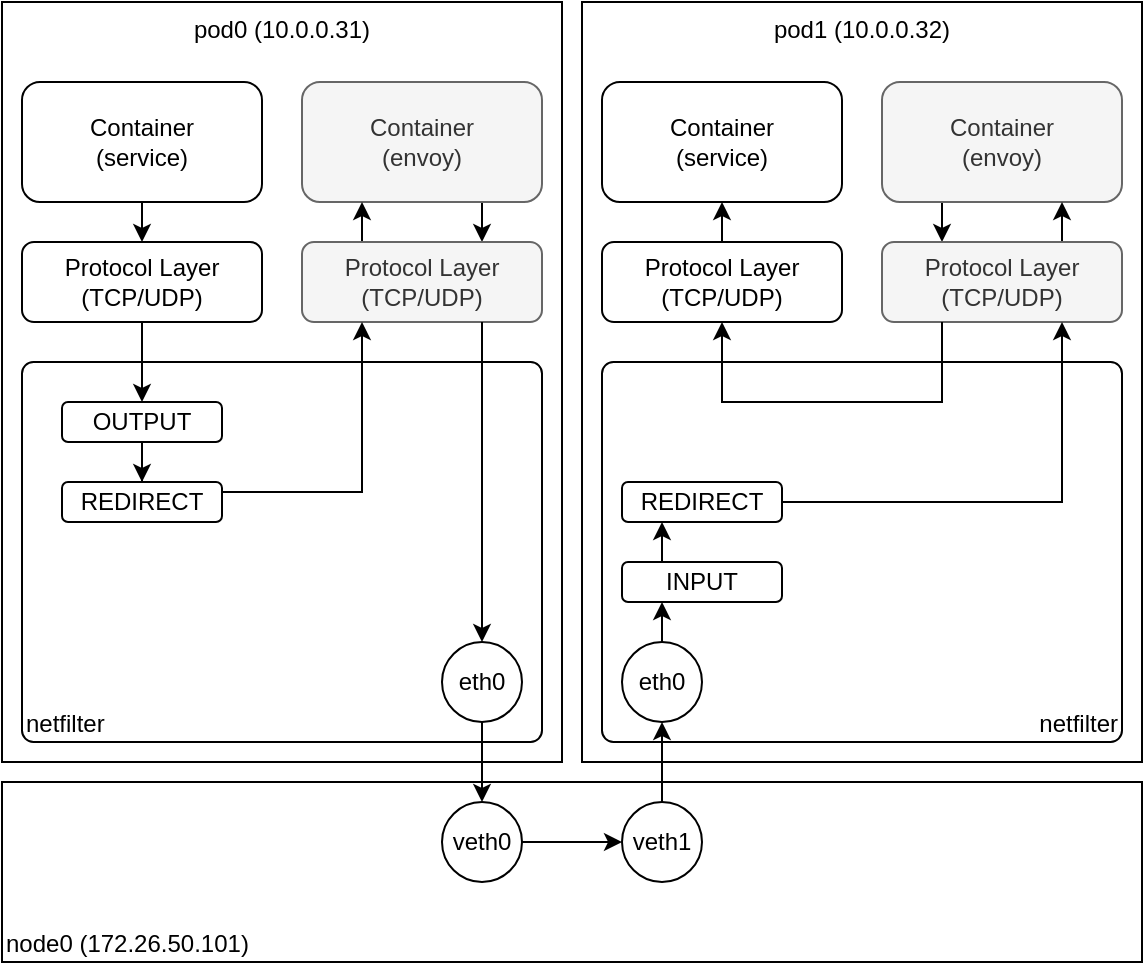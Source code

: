 <mxfile version="21.2.8" type="device" pages="2">
  <diagram id="pXHvtYav2Pysedo_RmuX" name="proxy">
    <mxGraphModel dx="1026" dy="743" grid="1" gridSize="10" guides="1" tooltips="1" connect="1" arrows="1" fold="1" page="1" pageScale="1" pageWidth="1169" pageHeight="827" math="0" shadow="0">
      <root>
        <mxCell id="aFk_JBvx_h8Nmqke8xjW-0" />
        <mxCell id="aFk_JBvx_h8Nmqke8xjW-1" parent="aFk_JBvx_h8Nmqke8xjW-0" />
        <mxCell id="aFk_JBvx_h8Nmqke8xjW-3" value="pod0 (10.0.0.31)" style="rounded=0;whiteSpace=wrap;html=1;verticalAlign=top;labelPosition=center;verticalLabelPosition=middle;align=center;" parent="aFk_JBvx_h8Nmqke8xjW-1" vertex="1">
          <mxGeometry x="80" y="80" width="280" height="380" as="geometry" />
        </mxCell>
        <mxCell id="aFk_JBvx_h8Nmqke8xjW-4" value="node0 (172.26.50.101)" style="rounded=0;whiteSpace=wrap;html=1;align=left;verticalAlign=bottom;" parent="aFk_JBvx_h8Nmqke8xjW-1" vertex="1">
          <mxGeometry x="80" y="470" width="570" height="90" as="geometry" />
        </mxCell>
        <mxCell id="VVs1lbDNaR7RJr-PQI_7-19" value="" style="edgeStyle=orthogonalEdgeStyle;rounded=0;orthogonalLoop=1;jettySize=auto;html=1;exitX=0.5;exitY=1;exitDx=0;exitDy=0;entryX=0.5;entryY=0;entryDx=0;entryDy=0;" parent="aFk_JBvx_h8Nmqke8xjW-1" source="HoIHI8u8LAvMGhv5F3Ip-1" target="HoIHI8u8LAvMGhv5F3Ip-3" edge="1">
          <mxGeometry relative="1" as="geometry" />
        </mxCell>
        <mxCell id="HoIHI8u8LAvMGhv5F3Ip-1" value="Container&lt;br&gt;(service)" style="rounded=1;whiteSpace=wrap;html=1;align=center;" parent="aFk_JBvx_h8Nmqke8xjW-1" vertex="1">
          <mxGeometry x="90" y="120" width="120" height="60" as="geometry" />
        </mxCell>
        <mxCell id="HoIHI8u8LAvMGhv5F3Ip-13" value="" style="edgeStyle=orthogonalEdgeStyle;rounded=0;orthogonalLoop=1;jettySize=auto;html=1;exitX=0.75;exitY=1;exitDx=0;exitDy=0;entryX=0.75;entryY=0;entryDx=0;entryDy=0;" parent="aFk_JBvx_h8Nmqke8xjW-1" source="HoIHI8u8LAvMGhv5F3Ip-2" target="HoIHI8u8LAvMGhv5F3Ip-4" edge="1">
          <mxGeometry relative="1" as="geometry" />
        </mxCell>
        <mxCell id="HoIHI8u8LAvMGhv5F3Ip-2" value="Container&lt;br&gt;(envoy)" style="rounded=1;whiteSpace=wrap;html=1;align=center;fillColor=#f5f5f5;fontColor=#333333;strokeColor=#666666;" parent="aFk_JBvx_h8Nmqke8xjW-1" vertex="1">
          <mxGeometry x="230" y="120" width="120" height="60" as="geometry" />
        </mxCell>
        <mxCell id="HoIHI8u8LAvMGhv5F3Ip-3" value="Protocol Layer&lt;br&gt;(TCP/UDP)" style="rounded=1;whiteSpace=wrap;html=1;align=center;" parent="aFk_JBvx_h8Nmqke8xjW-1" vertex="1">
          <mxGeometry x="90" y="200" width="120" height="40" as="geometry" />
        </mxCell>
        <mxCell id="HoIHI8u8LAvMGhv5F3Ip-12" value="" style="edgeStyle=orthogonalEdgeStyle;rounded=0;orthogonalLoop=1;jettySize=auto;html=1;exitX=0.25;exitY=0;exitDx=0;exitDy=0;entryX=0.25;entryY=1;entryDx=0;entryDy=0;" parent="aFk_JBvx_h8Nmqke8xjW-1" source="HoIHI8u8LAvMGhv5F3Ip-4" target="HoIHI8u8LAvMGhv5F3Ip-2" edge="1">
          <mxGeometry relative="1" as="geometry" />
        </mxCell>
        <mxCell id="HoIHI8u8LAvMGhv5F3Ip-4" value="Protocol Layer&lt;br&gt;(TCP/UDP)" style="rounded=1;whiteSpace=wrap;html=1;align=center;fillColor=#f5f5f5;fontColor=#333333;strokeColor=#666666;" parent="aFk_JBvx_h8Nmqke8xjW-1" vertex="1">
          <mxGeometry x="230" y="200" width="120" height="40" as="geometry" />
        </mxCell>
        <mxCell id="HoIHI8u8LAvMGhv5F3Ip-5" value="netfilter" style="rounded=1;whiteSpace=wrap;html=1;align=left;arcSize=3;verticalAlign=bottom;" parent="aFk_JBvx_h8Nmqke8xjW-1" vertex="1">
          <mxGeometry x="90" y="260" width="260" height="190" as="geometry" />
        </mxCell>
        <mxCell id="VVs1lbDNaR7RJr-PQI_7-13" value="" style="edgeStyle=orthogonalEdgeStyle;rounded=0;orthogonalLoop=1;jettySize=auto;html=1;exitX=0.5;exitY=1;exitDx=0;exitDy=0;" parent="aFk_JBvx_h8Nmqke8xjW-1" source="VVs1lbDNaR7RJr-PQI_7-0" target="VVs1lbDNaR7RJr-PQI_7-1" edge="1">
          <mxGeometry relative="1" as="geometry" />
        </mxCell>
        <mxCell id="VVs1lbDNaR7RJr-PQI_7-0" value="OUTPUT" style="rounded=1;whiteSpace=wrap;html=1;align=center;" parent="aFk_JBvx_h8Nmqke8xjW-1" vertex="1">
          <mxGeometry x="110" y="280" width="80" height="20" as="geometry" />
        </mxCell>
        <mxCell id="VVs1lbDNaR7RJr-PQI_7-14" value="" style="edgeStyle=orthogonalEdgeStyle;rounded=0;orthogonalLoop=1;jettySize=auto;html=1;exitX=1;exitY=0.25;exitDx=0;exitDy=0;entryX=0.25;entryY=1;entryDx=0;entryDy=0;" parent="aFk_JBvx_h8Nmqke8xjW-1" source="VVs1lbDNaR7RJr-PQI_7-1" target="HoIHI8u8LAvMGhv5F3Ip-4" edge="1">
          <mxGeometry relative="1" as="geometry" />
        </mxCell>
        <mxCell id="VVs1lbDNaR7RJr-PQI_7-1" value="REDIRECT" style="rounded=1;whiteSpace=wrap;html=1;align=center;" parent="aFk_JBvx_h8Nmqke8xjW-1" vertex="1">
          <mxGeometry x="110" y="320" width="80" height="20" as="geometry" />
        </mxCell>
        <mxCell id="VVs1lbDNaR7RJr-PQI_7-12" value="" style="edgeStyle=orthogonalEdgeStyle;rounded=0;orthogonalLoop=1;jettySize=auto;html=1;exitX=0.5;exitY=1;exitDx=0;exitDy=0;entryX=0.5;entryY=0;entryDx=0;entryDy=0;" parent="aFk_JBvx_h8Nmqke8xjW-1" source="HoIHI8u8LAvMGhv5F3Ip-3" target="VVs1lbDNaR7RJr-PQI_7-0" edge="1">
          <mxGeometry relative="1" as="geometry" />
        </mxCell>
        <mxCell id="ZQ7_CADrsBmlFpr7KHq--3" value="" style="edgeStyle=orthogonalEdgeStyle;rounded=0;orthogonalLoop=1;jettySize=auto;html=1;exitX=0.5;exitY=1;exitDx=0;exitDy=0;entryX=0.5;entryY=0;entryDx=0;entryDy=0;" parent="aFk_JBvx_h8Nmqke8xjW-1" source="ZQ7_CADrsBmlFpr7KHq--0" target="ZQ7_CADrsBmlFpr7KHq--2" edge="1">
          <mxGeometry relative="1" as="geometry" />
        </mxCell>
        <mxCell id="ZQ7_CADrsBmlFpr7KHq--0" value="eth0" style="ellipse;whiteSpace=wrap;html=1;aspect=fixed;fontSize=12;" parent="aFk_JBvx_h8Nmqke8xjW-1" vertex="1">
          <mxGeometry x="300" y="400" width="40" height="40" as="geometry" />
        </mxCell>
        <mxCell id="ZQ7_CADrsBmlFpr7KHq--6" value="" style="edgeStyle=orthogonalEdgeStyle;rounded=0;orthogonalLoop=1;jettySize=auto;html=1;exitX=1;exitY=0.5;exitDx=0;exitDy=0;entryX=0;entryY=0.5;entryDx=0;entryDy=0;" parent="aFk_JBvx_h8Nmqke8xjW-1" source="ZQ7_CADrsBmlFpr7KHq--2" target="ZQ7_CADrsBmlFpr7KHq--5" edge="1">
          <mxGeometry relative="1" as="geometry" />
        </mxCell>
        <mxCell id="ZQ7_CADrsBmlFpr7KHq--2" value="veth0" style="ellipse;whiteSpace=wrap;html=1;aspect=fixed;fontSize=12;" parent="aFk_JBvx_h8Nmqke8xjW-1" vertex="1">
          <mxGeometry x="300" y="480" width="40" height="40" as="geometry" />
        </mxCell>
        <mxCell id="ZQ7_CADrsBmlFpr7KHq--5" value="veth1" style="ellipse;whiteSpace=wrap;html=1;aspect=fixed;fontSize=12;" parent="aFk_JBvx_h8Nmqke8xjW-1" vertex="1">
          <mxGeometry x="390" y="480" width="40" height="40" as="geometry" />
        </mxCell>
        <mxCell id="uEiVoYxrgvNcAxMR7evr-18" value="pod1 (10.0.0.32)" style="rounded=0;whiteSpace=wrap;html=1;verticalAlign=top;labelPosition=center;verticalLabelPosition=middle;align=center;" parent="aFk_JBvx_h8Nmqke8xjW-1" vertex="1">
          <mxGeometry x="370" y="80" width="280" height="380" as="geometry" />
        </mxCell>
        <mxCell id="uEiVoYxrgvNcAxMR7evr-20" value="Container&lt;br&gt;(service)" style="rounded=1;whiteSpace=wrap;html=1;align=center;" parent="aFk_JBvx_h8Nmqke8xjW-1" vertex="1">
          <mxGeometry x="380" y="120" width="120" height="60" as="geometry" />
        </mxCell>
        <mxCell id="XcXrf9knhrPazsVzxoRK-6" style="edgeStyle=orthogonalEdgeStyle;rounded=0;orthogonalLoop=1;jettySize=auto;html=1;exitX=0.25;exitY=1;exitDx=0;exitDy=0;entryX=0.25;entryY=0;entryDx=0;entryDy=0;" edge="1" parent="aFk_JBvx_h8Nmqke8xjW-1" source="uEiVoYxrgvNcAxMR7evr-22" target="uEiVoYxrgvNcAxMR7evr-25">
          <mxGeometry relative="1" as="geometry" />
        </mxCell>
        <mxCell id="uEiVoYxrgvNcAxMR7evr-22" value="Container&lt;br&gt;(envoy)" style="rounded=1;whiteSpace=wrap;html=1;align=center;fillColor=#f5f5f5;fontColor=#333333;strokeColor=#666666;" parent="aFk_JBvx_h8Nmqke8xjW-1" vertex="1">
          <mxGeometry x="520" y="120" width="120" height="60" as="geometry" />
        </mxCell>
        <mxCell id="XcXrf9knhrPazsVzxoRK-8" style="edgeStyle=orthogonalEdgeStyle;rounded=0;orthogonalLoop=1;jettySize=auto;html=1;exitX=0.5;exitY=0;exitDx=0;exitDy=0;entryX=0.5;entryY=1;entryDx=0;entryDy=0;" edge="1" parent="aFk_JBvx_h8Nmqke8xjW-1" source="uEiVoYxrgvNcAxMR7evr-23" target="uEiVoYxrgvNcAxMR7evr-20">
          <mxGeometry relative="1" as="geometry" />
        </mxCell>
        <mxCell id="uEiVoYxrgvNcAxMR7evr-23" value="Protocol Layer&lt;br&gt;(TCP/UDP)" style="rounded=1;whiteSpace=wrap;html=1;align=center;" parent="aFk_JBvx_h8Nmqke8xjW-1" vertex="1">
          <mxGeometry x="380" y="200" width="120" height="40" as="geometry" />
        </mxCell>
        <mxCell id="XcXrf9knhrPazsVzxoRK-5" style="edgeStyle=orthogonalEdgeStyle;rounded=0;orthogonalLoop=1;jettySize=auto;html=1;exitX=0.75;exitY=0;exitDx=0;exitDy=0;entryX=0.75;entryY=1;entryDx=0;entryDy=0;" edge="1" parent="aFk_JBvx_h8Nmqke8xjW-1" source="uEiVoYxrgvNcAxMR7evr-25" target="uEiVoYxrgvNcAxMR7evr-22">
          <mxGeometry relative="1" as="geometry" />
        </mxCell>
        <mxCell id="uEiVoYxrgvNcAxMR7evr-25" value="Protocol Layer&lt;br&gt;(TCP/UDP)" style="rounded=1;whiteSpace=wrap;html=1;align=center;fillColor=#f5f5f5;fontColor=#333333;strokeColor=#666666;" parent="aFk_JBvx_h8Nmqke8xjW-1" vertex="1">
          <mxGeometry x="520" y="200" width="120" height="40" as="geometry" />
        </mxCell>
        <mxCell id="uEiVoYxrgvNcAxMR7evr-26" value="netfilter" style="rounded=1;whiteSpace=wrap;html=1;align=right;arcSize=3;verticalAlign=bottom;" parent="aFk_JBvx_h8Nmqke8xjW-1" vertex="1">
          <mxGeometry x="380" y="260" width="260" height="190" as="geometry" />
        </mxCell>
        <mxCell id="XcXrf9knhrPazsVzxoRK-1" style="edgeStyle=orthogonalEdgeStyle;rounded=0;orthogonalLoop=1;jettySize=auto;html=1;exitX=1;exitY=0.5;exitDx=0;exitDy=0;entryX=0.75;entryY=1;entryDx=0;entryDy=0;" edge="1" parent="aFk_JBvx_h8Nmqke8xjW-1" source="uEiVoYxrgvNcAxMR7evr-30" target="uEiVoYxrgvNcAxMR7evr-25">
          <mxGeometry relative="1" as="geometry" />
        </mxCell>
        <mxCell id="uEiVoYxrgvNcAxMR7evr-30" value="REDIRECT" style="rounded=1;whiteSpace=wrap;html=1;align=center;" parent="aFk_JBvx_h8Nmqke8xjW-1" vertex="1">
          <mxGeometry x="390" y="320" width="80" height="20" as="geometry" />
        </mxCell>
        <mxCell id="uEiVoYxrgvNcAxMR7evr-40" value="" style="edgeStyle=orthogonalEdgeStyle;shape=connector;rounded=0;orthogonalLoop=1;jettySize=auto;html=1;exitX=0.25;exitY=0;exitDx=0;exitDy=0;entryX=0.25;entryY=1;entryDx=0;entryDy=0;labelBackgroundColor=default;strokeColor=default;fontFamily=Helvetica;fontSize=11;fontColor=default;endArrow=classic;" parent="aFk_JBvx_h8Nmqke8xjW-1" source="uEiVoYxrgvNcAxMR7evr-32" target="uEiVoYxrgvNcAxMR7evr-30" edge="1">
          <mxGeometry relative="1" as="geometry" />
        </mxCell>
        <mxCell id="uEiVoYxrgvNcAxMR7evr-32" value="INPUT" style="rounded=1;whiteSpace=wrap;html=1;align=center;" parent="aFk_JBvx_h8Nmqke8xjW-1" vertex="1">
          <mxGeometry x="390" y="360" width="80" height="20" as="geometry" />
        </mxCell>
        <mxCell id="uEiVoYxrgvNcAxMR7evr-39" value="" style="edgeStyle=orthogonalEdgeStyle;shape=connector;rounded=0;orthogonalLoop=1;jettySize=auto;html=1;exitX=0.5;exitY=0;exitDx=0;exitDy=0;entryX=0.25;entryY=1;entryDx=0;entryDy=0;labelBackgroundColor=default;strokeColor=default;fontFamily=Helvetica;fontSize=11;fontColor=default;endArrow=classic;" parent="aFk_JBvx_h8Nmqke8xjW-1" source="uEiVoYxrgvNcAxMR7evr-35" target="uEiVoYxrgvNcAxMR7evr-32" edge="1">
          <mxGeometry relative="1" as="geometry" />
        </mxCell>
        <mxCell id="uEiVoYxrgvNcAxMR7evr-35" value="eth0" style="ellipse;whiteSpace=wrap;html=1;aspect=fixed;fontSize=12;" parent="aFk_JBvx_h8Nmqke8xjW-1" vertex="1">
          <mxGeometry x="390" y="400" width="40" height="40" as="geometry" />
        </mxCell>
        <mxCell id="uEiVoYxrgvNcAxMR7evr-36" value="" style="edgeStyle=orthogonalEdgeStyle;rounded=0;orthogonalLoop=1;jettySize=auto;html=1;exitX=0.5;exitY=0;exitDx=0;exitDy=0;entryX=0.5;entryY=1;entryDx=0;entryDy=0;" parent="aFk_JBvx_h8Nmqke8xjW-1" source="ZQ7_CADrsBmlFpr7KHq--5" target="uEiVoYxrgvNcAxMR7evr-35" edge="1">
          <mxGeometry relative="1" as="geometry">
            <mxPoint x="350" y="510" as="sourcePoint" />
            <mxPoint x="595" y="510" as="targetPoint" />
          </mxGeometry>
        </mxCell>
        <mxCell id="XcXrf9knhrPazsVzxoRK-0" style="edgeStyle=orthogonalEdgeStyle;rounded=0;orthogonalLoop=1;jettySize=auto;html=1;exitX=0.75;exitY=1;exitDx=0;exitDy=0;" edge="1" parent="aFk_JBvx_h8Nmqke8xjW-1" source="HoIHI8u8LAvMGhv5F3Ip-4" target="ZQ7_CADrsBmlFpr7KHq--0">
          <mxGeometry relative="1" as="geometry" />
        </mxCell>
        <mxCell id="XcXrf9knhrPazsVzxoRK-7" style="edgeStyle=orthogonalEdgeStyle;rounded=0;orthogonalLoop=1;jettySize=auto;html=1;exitX=0.25;exitY=1;exitDx=0;exitDy=0;entryX=0.5;entryY=1;entryDx=0;entryDy=0;" edge="1" parent="aFk_JBvx_h8Nmqke8xjW-1" source="uEiVoYxrgvNcAxMR7evr-25" target="uEiVoYxrgvNcAxMR7evr-23">
          <mxGeometry relative="1" as="geometry">
            <Array as="points">
              <mxPoint x="550" y="280" />
              <mxPoint x="440" y="280" />
            </Array>
          </mxGeometry>
        </mxCell>
      </root>
    </mxGraphModel>
  </diagram>
  <diagram id="IBLKRSgLRZsGQNdxWuiJ" name="ambientmesh">
    <mxGraphModel dx="1026" dy="743" grid="1" gridSize="10" guides="1" tooltips="1" connect="1" arrows="1" fold="1" page="1" pageScale="1" pageWidth="827" pageHeight="1169" math="0" shadow="0">
      <root>
        <mxCell id="0" />
        <mxCell id="1" parent="0" />
        <mxCell id="U2TN3oLtOkWqu06LmmgP-1" value="pod0&lt;br&gt;(10.0.0.31)" style="rounded=0;whiteSpace=wrap;html=1;verticalAlign=top;labelPosition=center;verticalLabelPosition=middle;align=center;" parent="1" vertex="1">
          <mxGeometry x="29" y="240" width="120" height="220" as="geometry" />
        </mxCell>
        <mxCell id="U2TN3oLtOkWqu06LmmgP-2" value="node0 (172.26.50.100)" style="rounded=0;whiteSpace=wrap;html=1;align=left;verticalAlign=bottom;" parent="1" vertex="1">
          <mxGeometry x="29" y="470" width="250" height="170" as="geometry" />
        </mxCell>
        <mxCell id="8KWHzZV-AFfDcYeaTi9X-23" style="edgeStyle=orthogonalEdgeStyle;rounded=0;orthogonalLoop=1;jettySize=auto;html=1;exitX=0.5;exitY=1;exitDx=0;exitDy=0;entryX=0.5;entryY=0;entryDx=0;entryDy=0;" parent="1" source="U2TN3oLtOkWqu06LmmgP-4" target="U2TN3oLtOkWqu06LmmgP-20" edge="1">
          <mxGeometry relative="1" as="geometry" />
        </mxCell>
        <mxCell id="U2TN3oLtOkWqu06LmmgP-4" value="Container&lt;br&gt;(service)" style="rounded=1;whiteSpace=wrap;html=1;align=center;" parent="1" vertex="1">
          <mxGeometry x="39" y="280" width="100" height="60" as="geometry" />
        </mxCell>
        <mxCell id="8KWHzZV-AFfDcYeaTi9X-4" style="edgeStyle=orthogonalEdgeStyle;rounded=0;orthogonalLoop=1;jettySize=auto;html=1;exitX=0.5;exitY=1;exitDx=0;exitDy=0;entryX=0.5;entryY=0;entryDx=0;entryDy=0;" parent="1" source="U2TN3oLtOkWqu06LmmgP-20" target="vsCnD0wFeuhGF5DV7V4q-7" edge="1">
          <mxGeometry relative="1" as="geometry" />
        </mxCell>
        <mxCell id="U2TN3oLtOkWqu06LmmgP-20" value="eth0" style="ellipse;whiteSpace=wrap;html=1;aspect=fixed;fontSize=12;" parent="1" vertex="1">
          <mxGeometry x="69" y="409" width="40" height="40" as="geometry" />
        </mxCell>
        <mxCell id="8KWHzZV-AFfDcYeaTi9X-6" style="edgeStyle=orthogonalEdgeStyle;rounded=0;orthogonalLoop=1;jettySize=auto;html=1;exitX=0.5;exitY=1;exitDx=0;exitDy=0;entryX=0.5;entryY=0;entryDx=0;entryDy=0;" parent="1" source="vsCnD0wFeuhGF5DV7V4q-7" target="8KWHzZV-AFfDcYeaTi9X-5" edge="1">
          <mxGeometry relative="1" as="geometry" />
        </mxCell>
        <mxCell id="vsCnD0wFeuhGF5DV7V4q-7" value="veth0" style="ellipse;whiteSpace=wrap;html=1;aspect=fixed;fontSize=12;" parent="1" vertex="1">
          <mxGeometry x="69" y="480" width="40" height="40" as="geometry" />
        </mxCell>
        <mxCell id="cSpZBR1-X22opmSiNUYo-28" style="edgeStyle=orthogonalEdgeStyle;rounded=0;orthogonalLoop=1;jettySize=auto;html=1;exitX=1;exitY=0.5;exitDx=0;exitDy=0;entryX=0;entryY=1;entryDx=0;entryDy=0;" parent="1" source="8KWHzZV-AFfDcYeaTi9X-5" target="cSpZBR1-X22opmSiNUYo-25" edge="1">
          <mxGeometry relative="1" as="geometry" />
        </mxCell>
        <mxCell id="8KWHzZV-AFfDcYeaTi9X-5" value="INGRESS" style="rounded=1;whiteSpace=wrap;html=1;align=center;fontSize=10;" parent="1" vertex="1">
          <mxGeometry x="59" y="540" width="60" height="20" as="geometry" />
        </mxCell>
        <mxCell id="8KWHzZV-AFfDcYeaTi9X-7" value="ztunnel0&lt;br&gt;(10.0.0.50)" style="rounded=0;whiteSpace=wrap;html=1;verticalAlign=top;labelPosition=center;verticalLabelPosition=middle;align=center;" parent="1" vertex="1">
          <mxGeometry x="159" y="240" width="120" height="220" as="geometry" />
        </mxCell>
        <mxCell id="8KWHzZV-AFfDcYeaTi9X-9" value="Container&lt;br&gt;(service)" style="rounded=1;whiteSpace=wrap;html=1;align=center;" parent="1" vertex="1">
          <mxGeometry x="169" y="280" width="100" height="60" as="geometry" />
        </mxCell>
        <mxCell id="cSpZBR1-X22opmSiNUYo-26" style="edgeStyle=orthogonalEdgeStyle;rounded=0;orthogonalLoop=1;jettySize=auto;html=1;exitX=0.5;exitY=0;exitDx=0;exitDy=0;entryX=0.5;entryY=1;entryDx=0;entryDy=0;startArrow=classic;startFill=1;" parent="1" source="8KWHzZV-AFfDcYeaTi9X-12" target="8KWHzZV-AFfDcYeaTi9X-24" edge="1">
          <mxGeometry relative="1" as="geometry" />
        </mxCell>
        <mxCell id="cSpZBR1-X22opmSiNUYo-27" style="edgeStyle=orthogonalEdgeStyle;rounded=0;orthogonalLoop=1;jettySize=auto;html=1;exitX=0.5;exitY=1;exitDx=0;exitDy=0;entryX=0.5;entryY=0;entryDx=0;entryDy=0;startArrow=classic;startFill=1;" parent="1" source="8KWHzZV-AFfDcYeaTi9X-12" target="cSpZBR1-X22opmSiNUYo-25" edge="1">
          <mxGeometry relative="1" as="geometry" />
        </mxCell>
        <mxCell id="8KWHzZV-AFfDcYeaTi9X-12" value="eth0" style="ellipse;whiteSpace=wrap;html=1;aspect=fixed;fontSize=12;" parent="1" vertex="1">
          <mxGeometry x="199" y="409" width="40" height="40" as="geometry" />
        </mxCell>
        <mxCell id="8KWHzZV-AFfDcYeaTi9X-35" style="edgeStyle=orthogonalEdgeStyle;rounded=0;orthogonalLoop=1;jettySize=auto;html=1;exitX=0.5;exitY=0;exitDx=0;exitDy=0;entryX=0.5;entryY=1;entryDx=0;entryDy=0;startArrow=classic;startFill=1;" parent="1" source="8KWHzZV-AFfDcYeaTi9X-24" target="8KWHzZV-AFfDcYeaTi9X-9" edge="1">
          <mxGeometry relative="1" as="geometry" />
        </mxCell>
        <mxCell id="8KWHzZV-AFfDcYeaTi9X-24" value="INGRESS" style="rounded=1;whiteSpace=wrap;html=1;align=center;fontSize=10;" parent="1" vertex="1">
          <mxGeometry x="189" y="370" width="60" height="20" as="geometry" />
        </mxCell>
        <mxCell id="8KWHzZV-AFfDcYeaTi9X-30" value="eth0" style="ellipse;whiteSpace=wrap;html=1;aspect=fixed;fontSize=12;" parent="1" vertex="1">
          <mxGeometry x="199" y="580" width="40" height="40" as="geometry" />
        </mxCell>
        <mxCell id="8KWHzZV-AFfDcYeaTi9X-36" value="waypoint [dev]&lt;br&gt;(10.0.1.70)" style="rounded=0;whiteSpace=wrap;html=1;verticalAlign=top;labelPosition=center;verticalLabelPosition=middle;align=center;" parent="1" vertex="1">
          <mxGeometry x="289" y="240" width="120" height="220" as="geometry" />
        </mxCell>
        <mxCell id="8KWHzZV-AFfDcYeaTi9X-37" value="node1 (172.26.50.101)" style="rounded=0;whiteSpace=wrap;html=1;align=left;verticalAlign=bottom;" parent="1" vertex="1">
          <mxGeometry x="289" y="470" width="250" height="170" as="geometry" />
        </mxCell>
        <mxCell id="8KWHzZV-AFfDcYeaTi9X-39" value="Container&lt;br&gt;(service)" style="rounded=1;whiteSpace=wrap;html=1;align=center;" parent="1" vertex="1">
          <mxGeometry x="299" y="280" width="100" height="60" as="geometry" />
        </mxCell>
        <mxCell id="8KWHzZV-AFfDcYeaTi9X-61" style="edgeStyle=orthogonalEdgeStyle;rounded=0;orthogonalLoop=1;jettySize=auto;html=1;exitX=0.5;exitY=0;exitDx=0;exitDy=0;startArrow=classic;startFill=1;" parent="1" source="8KWHzZV-AFfDcYeaTi9X-41" target="8KWHzZV-AFfDcYeaTi9X-39" edge="1">
          <mxGeometry relative="1" as="geometry" />
        </mxCell>
        <mxCell id="8KWHzZV-AFfDcYeaTi9X-41" value="eth0" style="ellipse;whiteSpace=wrap;html=1;aspect=fixed;fontSize=12;" parent="1" vertex="1">
          <mxGeometry x="329" y="409" width="40" height="40" as="geometry" />
        </mxCell>
        <mxCell id="cSpZBR1-X22opmSiNUYo-33" style="edgeStyle=orthogonalEdgeStyle;rounded=0;orthogonalLoop=1;jettySize=auto;html=1;exitX=1;exitY=1;exitDx=0;exitDy=0;entryX=1;entryY=0;entryDx=0;entryDy=0;" parent="1" source="8KWHzZV-AFfDcYeaTi9X-43" target="8KWHzZV-AFfDcYeaTi9X-55" edge="1">
          <mxGeometry relative="1" as="geometry" />
        </mxCell>
        <mxCell id="cSpZBR1-X22opmSiNUYo-61" style="edgeStyle=orthogonalEdgeStyle;rounded=0;orthogonalLoop=1;jettySize=auto;html=1;exitX=0.5;exitY=0;exitDx=0;exitDy=0;entryX=0.5;entryY=1;entryDx=0;entryDy=0;startArrow=classic;startFill=1;" parent="1" source="8KWHzZV-AFfDcYeaTi9X-43" target="8KWHzZV-AFfDcYeaTi9X-41" edge="1">
          <mxGeometry relative="1" as="geometry" />
        </mxCell>
        <mxCell id="8KWHzZV-AFfDcYeaTi9X-43" value="veth0" style="ellipse;whiteSpace=wrap;html=1;aspect=fixed;fontSize=12;" parent="1" vertex="1">
          <mxGeometry x="329" y="480" width="40" height="40" as="geometry" />
        </mxCell>
        <mxCell id="cSpZBR1-X22opmSiNUYo-30" style="edgeStyle=orthogonalEdgeStyle;rounded=0;orthogonalLoop=1;jettySize=auto;html=1;exitX=0;exitY=0;exitDx=0;exitDy=0;entryX=0;entryY=1;entryDx=0;entryDy=0;" parent="1" source="8KWHzZV-AFfDcYeaTi9X-55" target="8KWHzZV-AFfDcYeaTi9X-43" edge="1">
          <mxGeometry relative="1" as="geometry" />
        </mxCell>
        <mxCell id="8KWHzZV-AFfDcYeaTi9X-55" value="eth0" style="ellipse;whiteSpace=wrap;html=1;aspect=fixed;fontSize=12;" parent="1" vertex="1">
          <mxGeometry x="329" y="580" width="40" height="40" as="geometry" />
        </mxCell>
        <mxCell id="8KWHzZV-AFfDcYeaTi9X-56" style="edgeStyle=orthogonalEdgeStyle;rounded=0;orthogonalLoop=1;jettySize=auto;html=1;exitX=1;exitY=0.5;exitDx=0;exitDy=0;entryX=0;entryY=0.5;entryDx=0;entryDy=0;" parent="1" source="8KWHzZV-AFfDcYeaTi9X-30" target="8KWHzZV-AFfDcYeaTi9X-55" edge="1">
          <mxGeometry relative="1" as="geometry" />
        </mxCell>
        <mxCell id="cSpZBR1-X22opmSiNUYo-1" value="pod1 [dev]&lt;br&gt;(10.0.2.45)" style="rounded=0;whiteSpace=wrap;html=1;verticalAlign=top;labelPosition=center;verticalLabelPosition=middle;align=center;" parent="1" vertex="1">
          <mxGeometry x="549" y="240" width="120" height="220" as="geometry" />
        </mxCell>
        <mxCell id="cSpZBR1-X22opmSiNUYo-2" value="node2 (172.26.50.102)" style="rounded=0;whiteSpace=wrap;html=1;align=left;verticalAlign=bottom;" parent="1" vertex="1">
          <mxGeometry x="549" y="470" width="250" height="170" as="geometry" />
        </mxCell>
        <mxCell id="cSpZBR1-X22opmSiNUYo-4" value="Container&lt;br&gt;(service)" style="rounded=1;whiteSpace=wrap;html=1;align=center;" parent="1" vertex="1">
          <mxGeometry x="559" y="280" width="100" height="60" as="geometry" />
        </mxCell>
        <mxCell id="cSpZBR1-X22opmSiNUYo-43" style="edgeStyle=orthogonalEdgeStyle;rounded=0;orthogonalLoop=1;jettySize=auto;html=1;exitX=0.5;exitY=0;exitDx=0;exitDy=0;entryX=0.5;entryY=1;entryDx=0;entryDy=0;" parent="1" source="cSpZBR1-X22opmSiNUYo-6" target="cSpZBR1-X22opmSiNUYo-4" edge="1">
          <mxGeometry relative="1" as="geometry" />
        </mxCell>
        <mxCell id="cSpZBR1-X22opmSiNUYo-6" value="eth0" style="ellipse;whiteSpace=wrap;html=1;aspect=fixed;fontSize=12;" parent="1" vertex="1">
          <mxGeometry x="589" y="409" width="40" height="40" as="geometry" />
        </mxCell>
        <mxCell id="cSpZBR1-X22opmSiNUYo-42" style="edgeStyle=orthogonalEdgeStyle;rounded=0;orthogonalLoop=1;jettySize=auto;html=1;exitX=0.5;exitY=0;exitDx=0;exitDy=0;entryX=0.5;entryY=1;entryDx=0;entryDy=0;" parent="1" source="cSpZBR1-X22opmSiNUYo-8" target="cSpZBR1-X22opmSiNUYo-6" edge="1">
          <mxGeometry relative="1" as="geometry" />
        </mxCell>
        <mxCell id="cSpZBR1-X22opmSiNUYo-8" value="veth0" style="ellipse;whiteSpace=wrap;html=1;aspect=fixed;fontSize=12;" parent="1" vertex="1">
          <mxGeometry x="589" y="480" width="40" height="40" as="geometry" />
        </mxCell>
        <mxCell id="cSpZBR1-X22opmSiNUYo-10" value="ztunnel2&lt;br&gt;(10.0.2.48)" style="rounded=0;whiteSpace=wrap;html=1;verticalAlign=top;labelPosition=center;verticalLabelPosition=middle;align=center;" parent="1" vertex="1">
          <mxGeometry x="679" y="240" width="120" height="220" as="geometry" />
        </mxCell>
        <mxCell id="cSpZBR1-X22opmSiNUYo-11" value="Container&lt;br&gt;(service)" style="rounded=1;whiteSpace=wrap;html=1;align=center;" parent="1" vertex="1">
          <mxGeometry x="689" y="280" width="100" height="60" as="geometry" />
        </mxCell>
        <mxCell id="cSpZBR1-X22opmSiNUYo-40" style="edgeStyle=orthogonalEdgeStyle;rounded=0;orthogonalLoop=1;jettySize=auto;html=1;exitX=0.5;exitY=0;exitDx=0;exitDy=0;entryX=0.5;entryY=1;entryDx=0;entryDy=0;startArrow=classic;startFill=1;" parent="1" source="cSpZBR1-X22opmSiNUYo-14" target="cSpZBR1-X22opmSiNUYo-17" edge="1">
          <mxGeometry relative="1" as="geometry" />
        </mxCell>
        <mxCell id="cSpZBR1-X22opmSiNUYo-14" value="eth0" style="ellipse;whiteSpace=wrap;html=1;aspect=fixed;fontSize=12;" parent="1" vertex="1">
          <mxGeometry x="719" y="409" width="40" height="40" as="geometry" />
        </mxCell>
        <mxCell id="cSpZBR1-X22opmSiNUYo-16" style="edgeStyle=orthogonalEdgeStyle;rounded=0;orthogonalLoop=1;jettySize=auto;html=1;exitX=0.5;exitY=0;exitDx=0;exitDy=0;entryX=0.5;entryY=1;entryDx=0;entryDy=0;startArrow=classic;startFill=1;" parent="1" source="cSpZBR1-X22opmSiNUYo-17" target="cSpZBR1-X22opmSiNUYo-11" edge="1">
          <mxGeometry relative="1" as="geometry" />
        </mxCell>
        <mxCell id="cSpZBR1-X22opmSiNUYo-17" value="INGRESS" style="rounded=1;whiteSpace=wrap;html=1;align=center;fontSize=10;" parent="1" vertex="1">
          <mxGeometry x="709" y="370" width="60" height="20" as="geometry" />
        </mxCell>
        <mxCell id="cSpZBR1-X22opmSiNUYo-62" style="edgeStyle=orthogonalEdgeStyle;rounded=0;orthogonalLoop=1;jettySize=auto;html=1;exitX=0.5;exitY=0;exitDx=0;exitDy=0;entryX=0.5;entryY=1;entryDx=0;entryDy=0;" parent="1" source="cSpZBR1-X22opmSiNUYo-19" target="cSpZBR1-X22opmSiNUYo-48" edge="1">
          <mxGeometry relative="1" as="geometry" />
        </mxCell>
        <mxCell id="cSpZBR1-X22opmSiNUYo-19" value="eth0" style="ellipse;whiteSpace=wrap;html=1;aspect=fixed;fontSize=12;" parent="1" vertex="1">
          <mxGeometry x="589" y="580" width="40" height="40" as="geometry" />
        </mxCell>
        <mxCell id="cSpZBR1-X22opmSiNUYo-34" style="edgeStyle=orthogonalEdgeStyle;rounded=0;orthogonalLoop=1;jettySize=auto;html=1;exitX=1;exitY=1;exitDx=0;exitDy=0;entryX=1;entryY=0;entryDx=0;entryDy=0;" parent="1" source="cSpZBR1-X22opmSiNUYo-25" target="8KWHzZV-AFfDcYeaTi9X-30" edge="1">
          <mxGeometry relative="1" as="geometry" />
        </mxCell>
        <mxCell id="cSpZBR1-X22opmSiNUYo-25" value="veth1" style="ellipse;whiteSpace=wrap;html=1;aspect=fixed;fontSize=12;" parent="1" vertex="1">
          <mxGeometry x="199" y="480" width="40" height="40" as="geometry" />
        </mxCell>
        <mxCell id="cSpZBR1-X22opmSiNUYo-38" style="edgeStyle=orthogonalEdgeStyle;rounded=0;orthogonalLoop=1;jettySize=auto;html=1;exitX=1;exitY=0.5;exitDx=0;exitDy=0;entryX=0;entryY=0.5;entryDx=0;entryDy=0;" parent="1" source="8KWHzZV-AFfDcYeaTi9X-55" target="cSpZBR1-X22opmSiNUYo-19" edge="1">
          <mxGeometry relative="1" as="geometry" />
        </mxCell>
        <mxCell id="cSpZBR1-X22opmSiNUYo-49" style="edgeStyle=orthogonalEdgeStyle;rounded=0;orthogonalLoop=1;jettySize=auto;html=1;exitX=0.5;exitY=0;exitDx=0;exitDy=0;entryX=0.5;entryY=1;entryDx=0;entryDy=0;" parent="1" source="cSpZBR1-X22opmSiNUYo-48" target="cSpZBR1-X22opmSiNUYo-8" edge="1">
          <mxGeometry relative="1" as="geometry" />
        </mxCell>
        <mxCell id="cSpZBR1-X22opmSiNUYo-68" style="edgeStyle=orthogonalEdgeStyle;rounded=0;orthogonalLoop=1;jettySize=auto;html=1;exitX=0.75;exitY=1;exitDx=0;exitDy=0;entryX=1;entryY=1;entryDx=0;entryDy=0;" parent="1" source="cSpZBR1-X22opmSiNUYo-48" target="cSpZBR1-X22opmSiNUYo-53" edge="1">
          <mxGeometry relative="1" as="geometry" />
        </mxCell>
        <mxCell id="cSpZBR1-X22opmSiNUYo-48" value="EGRESS" style="rounded=1;whiteSpace=wrap;html=1;align=center;fontSize=10;" parent="1" vertex="1">
          <mxGeometry x="579" y="540" width="60" height="20" as="geometry" />
        </mxCell>
        <mxCell id="cSpZBR1-X22opmSiNUYo-58" style="edgeStyle=orthogonalEdgeStyle;rounded=0;orthogonalLoop=1;jettySize=auto;html=1;exitX=0;exitY=1;exitDx=0;exitDy=0;entryX=0.75;entryY=0;entryDx=0;entryDy=0;" parent="1" source="cSpZBR1-X22opmSiNUYo-53" target="cSpZBR1-X22opmSiNUYo-56" edge="1">
          <mxGeometry relative="1" as="geometry" />
        </mxCell>
        <mxCell id="cSpZBR1-X22opmSiNUYo-60" style="edgeStyle=orthogonalEdgeStyle;rounded=0;orthogonalLoop=1;jettySize=auto;html=1;exitX=0.5;exitY=0;exitDx=0;exitDy=0;entryX=0.5;entryY=1;entryDx=0;entryDy=0;startArrow=classic;startFill=1;" parent="1" source="cSpZBR1-X22opmSiNUYo-53" target="cSpZBR1-X22opmSiNUYo-14" edge="1">
          <mxGeometry relative="1" as="geometry" />
        </mxCell>
        <mxCell id="cSpZBR1-X22opmSiNUYo-53" value="veth1" style="ellipse;whiteSpace=wrap;html=1;aspect=fixed;fontSize=12;" parent="1" vertex="1">
          <mxGeometry x="719" y="480" width="40" height="40" as="geometry" />
        </mxCell>
        <mxCell id="cSpZBR1-X22opmSiNUYo-59" style="edgeStyle=orthogonalEdgeStyle;rounded=0;orthogonalLoop=1;jettySize=auto;html=1;exitX=0;exitY=0.5;exitDx=0;exitDy=0;entryX=1;entryY=0.5;entryDx=0;entryDy=0;" parent="1" source="cSpZBR1-X22opmSiNUYo-56" target="cSpZBR1-X22opmSiNUYo-48" edge="1">
          <mxGeometry relative="1" as="geometry" />
        </mxCell>
        <mxCell id="cSpZBR1-X22opmSiNUYo-56" value="INGRESS" style="rounded=1;whiteSpace=wrap;html=1;align=center;fontSize=10;" parent="1" vertex="1">
          <mxGeometry x="679" y="540" width="60" height="20" as="geometry" />
        </mxCell>
        <mxCell id="6aLsk_09z44WYSA2dptq-1" value="ztunnel1&lt;br&gt;(10.0.1.85)" style="rounded=0;whiteSpace=wrap;html=1;verticalAlign=top;labelPosition=center;verticalLabelPosition=middle;align=center;" parent="1" vertex="1">
          <mxGeometry x="419" y="240" width="120" height="220" as="geometry" />
        </mxCell>
        <mxCell id="6aLsk_09z44WYSA2dptq-2" value="Container&lt;br&gt;(service)" style="rounded=1;whiteSpace=wrap;html=1;align=center;" parent="1" vertex="1">
          <mxGeometry x="429" y="280" width="100" height="60" as="geometry" />
        </mxCell>
        <mxCell id="6aLsk_09z44WYSA2dptq-3" style="edgeStyle=orthogonalEdgeStyle;rounded=0;orthogonalLoop=1;jettySize=auto;html=1;exitX=0.5;exitY=0;exitDx=0;exitDy=0;entryX=0.5;entryY=1;entryDx=0;entryDy=0;startArrow=classic;startFill=1;" parent="1" source="6aLsk_09z44WYSA2dptq-4" target="6aLsk_09z44WYSA2dptq-6" edge="1">
          <mxGeometry relative="1" as="geometry" />
        </mxCell>
        <mxCell id="6aLsk_09z44WYSA2dptq-4" value="eth0" style="ellipse;whiteSpace=wrap;html=1;aspect=fixed;fontSize=12;" parent="1" vertex="1">
          <mxGeometry x="459" y="409" width="40" height="40" as="geometry" />
        </mxCell>
        <mxCell id="6aLsk_09z44WYSA2dptq-5" style="edgeStyle=orthogonalEdgeStyle;rounded=0;orthogonalLoop=1;jettySize=auto;html=1;exitX=0.5;exitY=0;exitDx=0;exitDy=0;entryX=0.5;entryY=1;entryDx=0;entryDy=0;startArrow=classic;startFill=1;" parent="1" source="6aLsk_09z44WYSA2dptq-6" target="6aLsk_09z44WYSA2dptq-2" edge="1">
          <mxGeometry relative="1" as="geometry" />
        </mxCell>
        <mxCell id="6aLsk_09z44WYSA2dptq-6" value="INGRESS" style="rounded=1;whiteSpace=wrap;html=1;align=center;fontSize=10;" parent="1" vertex="1">
          <mxGeometry x="449" y="370" width="60" height="20" as="geometry" />
        </mxCell>
      </root>
    </mxGraphModel>
  </diagram>
</mxfile>
